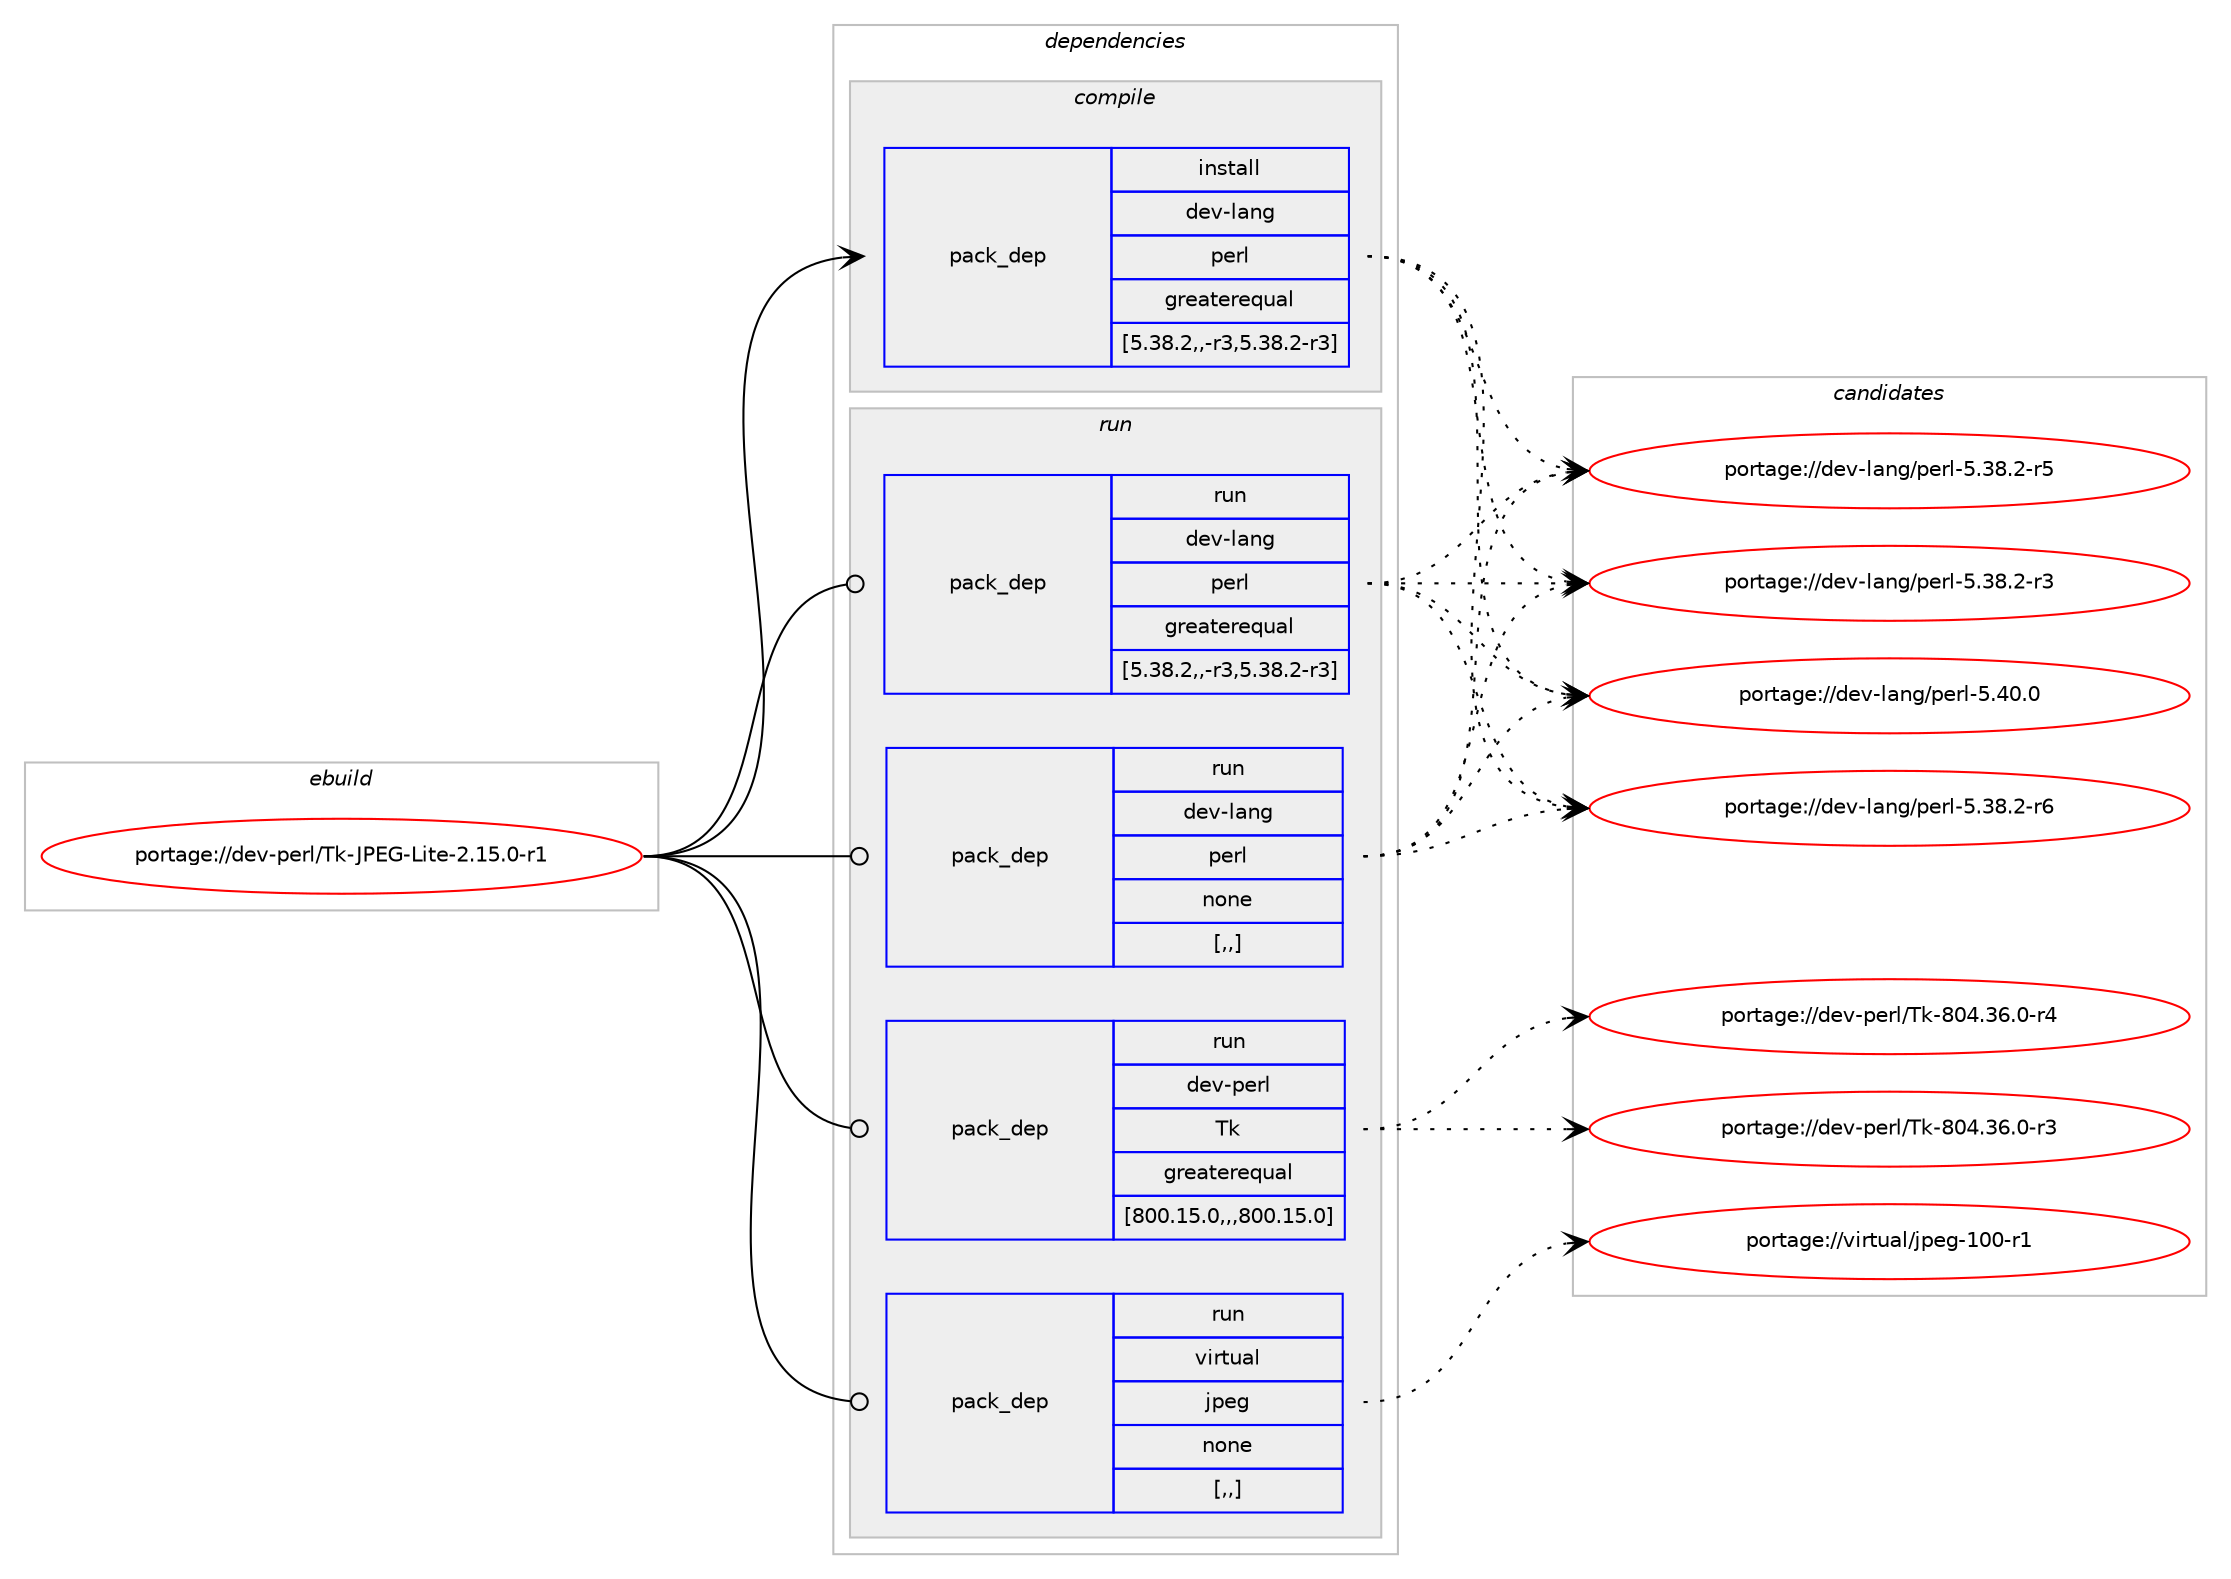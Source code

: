 digraph prolog {

# *************
# Graph options
# *************

newrank=true;
concentrate=true;
compound=true;
graph [rankdir=LR,fontname=Helvetica,fontsize=10,ranksep=1.5];#, ranksep=2.5, nodesep=0.2];
edge  [arrowhead=vee];
node  [fontname=Helvetica,fontsize=10];

# **********
# The ebuild
# **********

subgraph cluster_leftcol {
color=gray;
label=<<i>ebuild</i>>;
id [label="portage://dev-perl/Tk-JPEG-Lite-2.15.0-r1", color=red, width=4, href="../dev-perl/Tk-JPEG-Lite-2.15.0-r1.svg"];
}

# ****************
# The dependencies
# ****************

subgraph cluster_midcol {
color=gray;
label=<<i>dependencies</i>>;
subgraph cluster_compile {
fillcolor="#eeeeee";
style=filled;
label=<<i>compile</i>>;
subgraph pack107209 {
dependency138547 [label=<<TABLE BORDER="0" CELLBORDER="1" CELLSPACING="0" CELLPADDING="4" WIDTH="220"><TR><TD ROWSPAN="6" CELLPADDING="30">pack_dep</TD></TR><TR><TD WIDTH="110">install</TD></TR><TR><TD>dev-lang</TD></TR><TR><TD>perl</TD></TR><TR><TD>greaterequal</TD></TR><TR><TD>[5.38.2,,-r3,5.38.2-r3]</TD></TR></TABLE>>, shape=none, color=blue];
}
id:e -> dependency138547:w [weight=20,style="solid",arrowhead="vee"];
}
subgraph cluster_compileandrun {
fillcolor="#eeeeee";
style=filled;
label=<<i>compile and run</i>>;
}
subgraph cluster_run {
fillcolor="#eeeeee";
style=filled;
label=<<i>run</i>>;
subgraph pack107210 {
dependency138548 [label=<<TABLE BORDER="0" CELLBORDER="1" CELLSPACING="0" CELLPADDING="4" WIDTH="220"><TR><TD ROWSPAN="6" CELLPADDING="30">pack_dep</TD></TR><TR><TD WIDTH="110">run</TD></TR><TR><TD>dev-lang</TD></TR><TR><TD>perl</TD></TR><TR><TD>greaterequal</TD></TR><TR><TD>[5.38.2,,-r3,5.38.2-r3]</TD></TR></TABLE>>, shape=none, color=blue];
}
id:e -> dependency138548:w [weight=20,style="solid",arrowhead="odot"];
subgraph pack107211 {
dependency138549 [label=<<TABLE BORDER="0" CELLBORDER="1" CELLSPACING="0" CELLPADDING="4" WIDTH="220"><TR><TD ROWSPAN="6" CELLPADDING="30">pack_dep</TD></TR><TR><TD WIDTH="110">run</TD></TR><TR><TD>dev-lang</TD></TR><TR><TD>perl</TD></TR><TR><TD>none</TD></TR><TR><TD>[,,]</TD></TR></TABLE>>, shape=none, color=blue];
}
id:e -> dependency138549:w [weight=20,style="solid",arrowhead="odot"];
subgraph pack107212 {
dependency138550 [label=<<TABLE BORDER="0" CELLBORDER="1" CELLSPACING="0" CELLPADDING="4" WIDTH="220"><TR><TD ROWSPAN="6" CELLPADDING="30">pack_dep</TD></TR><TR><TD WIDTH="110">run</TD></TR><TR><TD>dev-perl</TD></TR><TR><TD>Tk</TD></TR><TR><TD>greaterequal</TD></TR><TR><TD>[800.15.0,,,800.15.0]</TD></TR></TABLE>>, shape=none, color=blue];
}
id:e -> dependency138550:w [weight=20,style="solid",arrowhead="odot"];
subgraph pack107213 {
dependency138551 [label=<<TABLE BORDER="0" CELLBORDER="1" CELLSPACING="0" CELLPADDING="4" WIDTH="220"><TR><TD ROWSPAN="6" CELLPADDING="30">pack_dep</TD></TR><TR><TD WIDTH="110">run</TD></TR><TR><TD>virtual</TD></TR><TR><TD>jpeg</TD></TR><TR><TD>none</TD></TR><TR><TD>[,,]</TD></TR></TABLE>>, shape=none, color=blue];
}
id:e -> dependency138551:w [weight=20,style="solid",arrowhead="odot"];
}
}

# **************
# The candidates
# **************

subgraph cluster_choices {
rank=same;
color=gray;
label=<<i>candidates</i>>;

subgraph choice107209 {
color=black;
nodesep=1;
choice10010111845108971101034711210111410845534652484648 [label="portage://dev-lang/perl-5.40.0", color=red, width=4,href="../dev-lang/perl-5.40.0.svg"];
choice100101118451089711010347112101114108455346515646504511454 [label="portage://dev-lang/perl-5.38.2-r6", color=red, width=4,href="../dev-lang/perl-5.38.2-r6.svg"];
choice100101118451089711010347112101114108455346515646504511453 [label="portage://dev-lang/perl-5.38.2-r5", color=red, width=4,href="../dev-lang/perl-5.38.2-r5.svg"];
choice100101118451089711010347112101114108455346515646504511451 [label="portage://dev-lang/perl-5.38.2-r3", color=red, width=4,href="../dev-lang/perl-5.38.2-r3.svg"];
dependency138547:e -> choice10010111845108971101034711210111410845534652484648:w [style=dotted,weight="100"];
dependency138547:e -> choice100101118451089711010347112101114108455346515646504511454:w [style=dotted,weight="100"];
dependency138547:e -> choice100101118451089711010347112101114108455346515646504511453:w [style=dotted,weight="100"];
dependency138547:e -> choice100101118451089711010347112101114108455346515646504511451:w [style=dotted,weight="100"];
}
subgraph choice107210 {
color=black;
nodesep=1;
choice10010111845108971101034711210111410845534652484648 [label="portage://dev-lang/perl-5.40.0", color=red, width=4,href="../dev-lang/perl-5.40.0.svg"];
choice100101118451089711010347112101114108455346515646504511454 [label="portage://dev-lang/perl-5.38.2-r6", color=red, width=4,href="../dev-lang/perl-5.38.2-r6.svg"];
choice100101118451089711010347112101114108455346515646504511453 [label="portage://dev-lang/perl-5.38.2-r5", color=red, width=4,href="../dev-lang/perl-5.38.2-r5.svg"];
choice100101118451089711010347112101114108455346515646504511451 [label="portage://dev-lang/perl-5.38.2-r3", color=red, width=4,href="../dev-lang/perl-5.38.2-r3.svg"];
dependency138548:e -> choice10010111845108971101034711210111410845534652484648:w [style=dotted,weight="100"];
dependency138548:e -> choice100101118451089711010347112101114108455346515646504511454:w [style=dotted,weight="100"];
dependency138548:e -> choice100101118451089711010347112101114108455346515646504511453:w [style=dotted,weight="100"];
dependency138548:e -> choice100101118451089711010347112101114108455346515646504511451:w [style=dotted,weight="100"];
}
subgraph choice107211 {
color=black;
nodesep=1;
choice10010111845108971101034711210111410845534652484648 [label="portage://dev-lang/perl-5.40.0", color=red, width=4,href="../dev-lang/perl-5.40.0.svg"];
choice100101118451089711010347112101114108455346515646504511454 [label="portage://dev-lang/perl-5.38.2-r6", color=red, width=4,href="../dev-lang/perl-5.38.2-r6.svg"];
choice100101118451089711010347112101114108455346515646504511453 [label="portage://dev-lang/perl-5.38.2-r5", color=red, width=4,href="../dev-lang/perl-5.38.2-r5.svg"];
choice100101118451089711010347112101114108455346515646504511451 [label="portage://dev-lang/perl-5.38.2-r3", color=red, width=4,href="../dev-lang/perl-5.38.2-r3.svg"];
dependency138549:e -> choice10010111845108971101034711210111410845534652484648:w [style=dotted,weight="100"];
dependency138549:e -> choice100101118451089711010347112101114108455346515646504511454:w [style=dotted,weight="100"];
dependency138549:e -> choice100101118451089711010347112101114108455346515646504511453:w [style=dotted,weight="100"];
dependency138549:e -> choice100101118451089711010347112101114108455346515646504511451:w [style=dotted,weight="100"];
}
subgraph choice107212 {
color=black;
nodesep=1;
choice1001011184511210111410847841074556485246515446484511452 [label="portage://dev-perl/Tk-804.36.0-r4", color=red, width=4,href="../dev-perl/Tk-804.36.0-r4.svg"];
choice1001011184511210111410847841074556485246515446484511451 [label="portage://dev-perl/Tk-804.36.0-r3", color=red, width=4,href="../dev-perl/Tk-804.36.0-r3.svg"];
dependency138550:e -> choice1001011184511210111410847841074556485246515446484511452:w [style=dotted,weight="100"];
dependency138550:e -> choice1001011184511210111410847841074556485246515446484511451:w [style=dotted,weight="100"];
}
subgraph choice107213 {
color=black;
nodesep=1;
choice1181051141161179710847106112101103454948484511449 [label="portage://virtual/jpeg-100-r1", color=red, width=4,href="../virtual/jpeg-100-r1.svg"];
dependency138551:e -> choice1181051141161179710847106112101103454948484511449:w [style=dotted,weight="100"];
}
}

}
